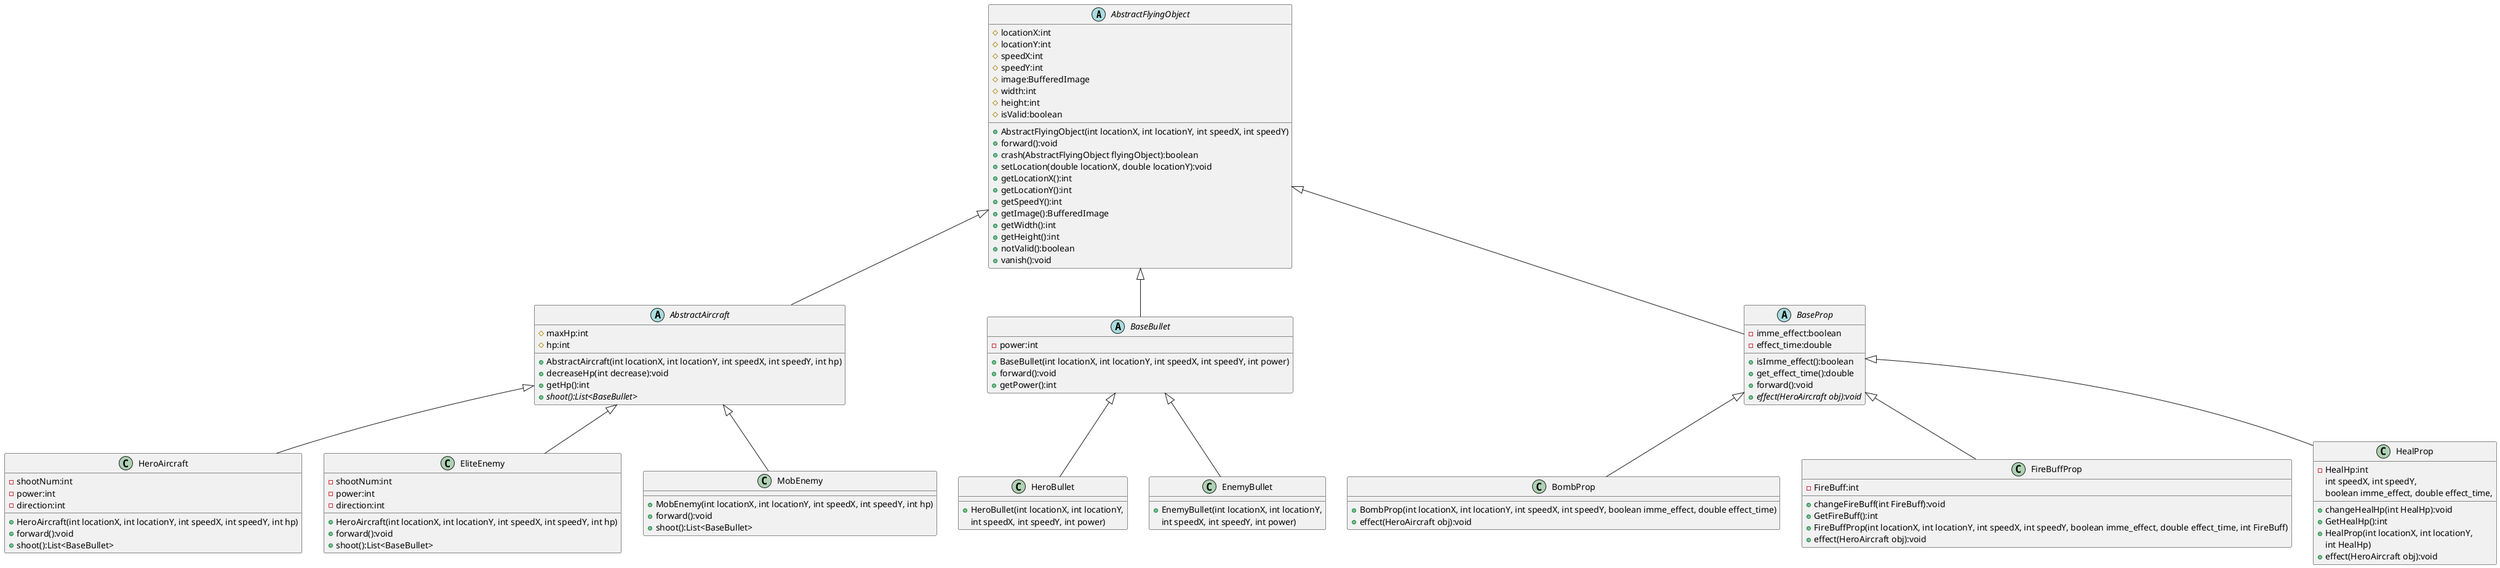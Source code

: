 @startuml
'https://plantuml.com/class-diagram

abstract class AbstractFlyingObject
{
    # locationX:int
    # locationY:int
    # speedX:int
    # speedY:int
    # image:BufferedImage
    # width:int
    # height:int
    # isValid:boolean

    + AbstractFlyingObject(int locationX, int locationY, int speedX, int speedY)
    + forward():void
    + crash(AbstractFlyingObject flyingObject):boolean
    + setLocation(double locationX, double locationY):void
    + getLocationX():int
    + getLocationY():int
    + getSpeedY():int
    + getImage():BufferedImage
    + getWidth():int
    + getHeight():int
    + notValid():boolean
    + vanish():void
}
abstract class AbstractAircraft
{
	# maxHp:int
    # hp:int
    + AbstractAircraft(int locationX, int locationY, int speedX, int speedY, int hp)
    + decreaseHp(int decrease):void
    + getHp():int
    + {abstract} shoot():List<BaseBullet>
 }


class HeroAircraft {
    - shootNum:int
    - power:int
    - direction:int
    + HeroAircraft(int locationX, int locationY, int speedX, int speedY, int hp)
    + forward():void
    + shoot():List<BaseBullet>
}

class EliteEnemy {
    - shootNum:int
    - power:int
    - direction:int
    + HeroAircraft(int locationX, int locationY, int speedX, int speedY, int hp)
    + forward():void
    + shoot():List<BaseBullet>
}

AbstractAircraft <|-- HeroAircraft
AbstractAircraft <|-- EliteEnemy

class MobEnemy {
    + MobEnemy(int locationX, int locationY, int speedX, int speedY, int hp)
    + forward():void
    + shoot():List<BaseBullet>
}
AbstractAircraft <|-- MobEnemy

abstract class BaseBullet
{
    - power:int
    + BaseBullet(int locationX, int locationY, int speedX, int speedY, int power)
    + forward():void
	+ getPower():int
}

class HeroBullet {
    + HeroBullet(int locationX, int locationY,
     int speedX, int speedY, int power)
}

class EnemyBullet {
    + EnemyBullet(int locationX, int locationY,
     int speedX, int speedY, int power)
}

BaseBullet <|-- HeroBullet
BaseBullet <|-- EnemyBullet

abstract class BaseProp {
    - imme_effect:boolean
    - effect_time:double
    + isImme_effect():boolean
    + get_effect_time():double
    + forward():void
    + {abstract} effect(HeroAircraft obj):void
}

class BombProp{
    + BombProp(int locationX, int locationY, int speedX, int speedY, boolean imme_effect, double effect_time)
    + effect(HeroAircraft obj):void
}

class FireBuffProp{
    - FireBuff:int
    + changeFireBuff(int FireBuff):void
    + GetFireBuff():int
    + FireBuffProp(int locationX, int locationY, int speedX, int speedY, boolean imme_effect, double effect_time, int FireBuff)
    + effect(HeroAircraft obj):void
}

class HealProp{
    - HealHp:int
    + changeHealHp(int HealHp):void
    + GetHealHp():int
    +HealProp(int locationX, int locationY,
                                  int speedX, int speedY,
                                  boolean imme_effect, double effect_time,
                                  int HealHp)
    +effect(HeroAircraft obj):void
}

BaseProp <|-- BombProp
BaseProp <|-- FireBuffProp
BaseProp <|-- HealProp

AbstractFlyingObject <|-- AbstractAircraft
AbstractFlyingObject <|-- BaseBullet
AbstractFlyingObject <|-- BaseProp

@enduml